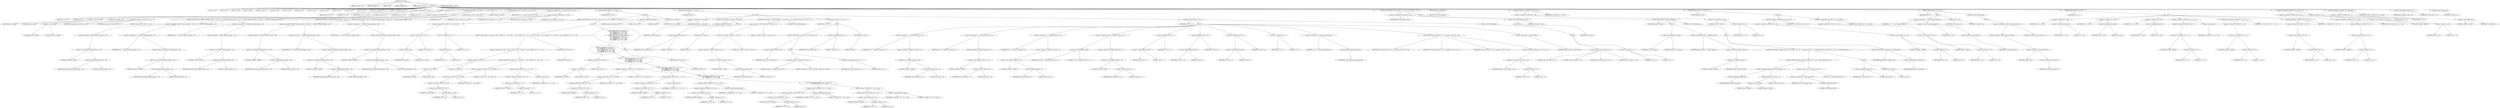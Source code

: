 digraph cache_insert {  
"1000115" [label = "(METHOD,cache_insert)" ]
"1000116" [label = "(PARAM,const char *a1)" ]
"1000117" [label = "(PARAM,_DWORD *a2)" ]
"1000118" [label = "(PARAM,int a3)" ]
"1000119" [label = "(PARAM,unsigned int a4)" ]
"1000120" [label = "(PARAM,unsigned __int16 a5)" ]
"1000121" [label = "(BLOCK,,)" ]
"1000122" [label = "(LOCAL,v7: int)" ]
"1000123" [label = "(LOCAL,v8: int)" ]
"1000124" [label = "(LOCAL,v9: int)" ]
"1000125" [label = "(LOCAL,v10: int)" ]
"1000126" [label = "(LOCAL,v11: char *)" ]
"1000127" [label = "(LOCAL,v12: int)" ]
"1000128" [label = "(LOCAL,v13: int)" ]
"1000129" [label = "(LOCAL,v14: int)" ]
"1000130" [label = "(LOCAL,v20: int)" ]
"1000131" [label = "(LOCAL,v21: int)" ]
"1000132" [label = "(LOCAL,v22: int)" ]
"1000133" [label = "(LOCAL,v23: int)" ]
"1000134" [label = "(LOCAL,v24: int)" ]
"1000135" [label = "(LOCAL,v25: _DWORD [ 4 ])" ]
"1000136" [label = "(<operator>.assignment,v20 = 0)" ]
"1000137" [label = "(IDENTIFIER,v20,v20 = 0)" ]
"1000138" [label = "(LITERAL,0,v20 = 0)" ]
"1000139" [label = "(<operator>.assignment,v21 = a5 & 4)" ]
"1000140" [label = "(IDENTIFIER,v21,v21 = a5 & 4)" ]
"1000141" [label = "(<operator>.and,a5 & 4)" ]
"1000142" [label = "(IDENTIFIER,a5,a5 & 4)" ]
"1000143" [label = "(LITERAL,4,a5 & 4)" ]
"1000144" [label = "(<operator>.assignment,v22 = 0)" ]
"1000145" [label = "(IDENTIFIER,v22,v22 = 0)" ]
"1000146" [label = "(LITERAL,0,v22 = 0)" ]
"1000147" [label = "(CONTROL_STRUCTURE,if ( (a5 & 0x980) != 0 ),if ( (a5 & 0x980) != 0 ))" ]
"1000148" [label = "(<operator>.notEquals,(a5 & 0x980) != 0)" ]
"1000149" [label = "(<operator>.and,a5 & 0x980)" ]
"1000150" [label = "(IDENTIFIER,a5,a5 & 0x980)" ]
"1000151" [label = "(LITERAL,0x980,a5 & 0x980)" ]
"1000152" [label = "(LITERAL,0,(a5 & 0x980) != 0)" ]
"1000153" [label = "(BLOCK,,)" ]
"1000154" [label = "(log_query,log_query(a5 | 0x10000, a1, a2, 0))" ]
"1000155" [label = "(<operator>.or,a5 | 0x10000)" ]
"1000156" [label = "(IDENTIFIER,a5,a5 | 0x10000)" ]
"1000157" [label = "(LITERAL,0x10000,a5 | 0x10000)" ]
"1000158" [label = "(IDENTIFIER,a1,log_query(a5 | 0x10000, a1, a2, 0))" ]
"1000159" [label = "(IDENTIFIER,a2,log_query(a5 | 0x10000, a1, a2, 0))" ]
"1000160" [label = "(LITERAL,0,log_query(a5 | 0x10000, a1, a2, 0))" ]
"1000161" [label = "(CONTROL_STRUCTURE,if ( *(_DWORD *)(dnsmasq_daemon + 252) && a4 > *(_DWORD *)(dnsmasq_daemon + 252) ),if ( *(_DWORD *)(dnsmasq_daemon + 252) && a4 > *(_DWORD *)(dnsmasq_daemon + 252) ))" ]
"1000162" [label = "(<operator>.logicalAnd,*(_DWORD *)(dnsmasq_daemon + 252) && a4 > *(_DWORD *)(dnsmasq_daemon + 252))" ]
"1000163" [label = "(<operator>.indirection,*(_DWORD *)(dnsmasq_daemon + 252))" ]
"1000164" [label = "(<operator>.cast,(_DWORD *)(dnsmasq_daemon + 252))" ]
"1000165" [label = "(UNKNOWN,_DWORD *,_DWORD *)" ]
"1000166" [label = "(<operator>.addition,dnsmasq_daemon + 252)" ]
"1000167" [label = "(IDENTIFIER,dnsmasq_daemon,dnsmasq_daemon + 252)" ]
"1000168" [label = "(LITERAL,252,dnsmasq_daemon + 252)" ]
"1000169" [label = "(<operator>.greaterThan,a4 > *(_DWORD *)(dnsmasq_daemon + 252))" ]
"1000170" [label = "(IDENTIFIER,a4,a4 > *(_DWORD *)(dnsmasq_daemon + 252))" ]
"1000171" [label = "(<operator>.indirection,*(_DWORD *)(dnsmasq_daemon + 252))" ]
"1000172" [label = "(<operator>.cast,(_DWORD *)(dnsmasq_daemon + 252))" ]
"1000173" [label = "(UNKNOWN,_DWORD *,_DWORD *)" ]
"1000174" [label = "(<operator>.addition,dnsmasq_daemon + 252)" ]
"1000175" [label = "(IDENTIFIER,dnsmasq_daemon,dnsmasq_daemon + 252)" ]
"1000176" [label = "(LITERAL,252,dnsmasq_daemon + 252)" ]
"1000177" [label = "(<operator>.assignment,a4 = *(_DWORD *)(dnsmasq_daemon + 252))" ]
"1000178" [label = "(IDENTIFIER,a4,a4 = *(_DWORD *)(dnsmasq_daemon + 252))" ]
"1000179" [label = "(<operator>.indirection,*(_DWORD *)(dnsmasq_daemon + 252))" ]
"1000180" [label = "(<operator>.cast,(_DWORD *)(dnsmasq_daemon + 252))" ]
"1000181" [label = "(UNKNOWN,_DWORD *,_DWORD *)" ]
"1000182" [label = "(<operator>.addition,dnsmasq_daemon + 252)" ]
"1000183" [label = "(IDENTIFIER,dnsmasq_daemon,dnsmasq_daemon + 252)" ]
"1000184" [label = "(LITERAL,252,dnsmasq_daemon + 252)" ]
"1000185" [label = "(CONTROL_STRUCTURE,if ( *(_DWORD *)(dnsmasq_daemon + 248) && a4 < *(_DWORD *)(dnsmasq_daemon + 248) ),if ( *(_DWORD *)(dnsmasq_daemon + 248) && a4 < *(_DWORD *)(dnsmasq_daemon + 248) ))" ]
"1000186" [label = "(<operator>.logicalAnd,*(_DWORD *)(dnsmasq_daemon + 248) && a4 < *(_DWORD *)(dnsmasq_daemon + 248))" ]
"1000187" [label = "(<operator>.indirection,*(_DWORD *)(dnsmasq_daemon + 248))" ]
"1000188" [label = "(<operator>.cast,(_DWORD *)(dnsmasq_daemon + 248))" ]
"1000189" [label = "(UNKNOWN,_DWORD *,_DWORD *)" ]
"1000190" [label = "(<operator>.addition,dnsmasq_daemon + 248)" ]
"1000191" [label = "(IDENTIFIER,dnsmasq_daemon,dnsmasq_daemon + 248)" ]
"1000192" [label = "(LITERAL,248,dnsmasq_daemon + 248)" ]
"1000193" [label = "(<operator>.lessThan,a4 < *(_DWORD *)(dnsmasq_daemon + 248))" ]
"1000194" [label = "(IDENTIFIER,a4,a4 < *(_DWORD *)(dnsmasq_daemon + 248))" ]
"1000195" [label = "(<operator>.indirection,*(_DWORD *)(dnsmasq_daemon + 248))" ]
"1000196" [label = "(<operator>.cast,(_DWORD *)(dnsmasq_daemon + 248))" ]
"1000197" [label = "(UNKNOWN,_DWORD *,_DWORD *)" ]
"1000198" [label = "(<operator>.addition,dnsmasq_daemon + 248)" ]
"1000199" [label = "(IDENTIFIER,dnsmasq_daemon,dnsmasq_daemon + 248)" ]
"1000200" [label = "(LITERAL,248,dnsmasq_daemon + 248)" ]
"1000201" [label = "(<operator>.assignment,a4 = *(_DWORD *)(dnsmasq_daemon + 248))" ]
"1000202" [label = "(IDENTIFIER,a4,a4 = *(_DWORD *)(dnsmasq_daemon + 248))" ]
"1000203" [label = "(<operator>.indirection,*(_DWORD *)(dnsmasq_daemon + 248))" ]
"1000204" [label = "(<operator>.cast,(_DWORD *)(dnsmasq_daemon + 248))" ]
"1000205" [label = "(UNKNOWN,_DWORD *,_DWORD *)" ]
"1000206" [label = "(<operator>.addition,dnsmasq_daemon + 248)" ]
"1000207" [label = "(IDENTIFIER,dnsmasq_daemon,dnsmasq_daemon + 248)" ]
"1000208" [label = "(LITERAL,248,dnsmasq_daemon + 248)" ]
"1000209" [label = "(CONTROL_STRUCTURE,if ( insert_error ),if ( insert_error ))" ]
"1000210" [label = "(IDENTIFIER,insert_error,if ( insert_error ))" ]
"1000211" [label = "(RETURN,return 0;,return 0;)" ]
"1000212" [label = "(LITERAL,0,return 0;)" ]
"1000213" [label = "(<operator>.assignment,v23 = cache_scan_free(a1, a2, a3, a5))" ]
"1000214" [label = "(IDENTIFIER,v23,v23 = cache_scan_free(a1, a2, a3, a5))" ]
"1000215" [label = "(cache_scan_free,cache_scan_free(a1, a2, a3, a5))" ]
"1000216" [label = "(IDENTIFIER,a1,cache_scan_free(a1, a2, a3, a5))" ]
"1000217" [label = "(IDENTIFIER,a2,cache_scan_free(a1, a2, a3, a5))" ]
"1000218" [label = "(IDENTIFIER,a3,cache_scan_free(a1, a2, a3, a5))" ]
"1000219" [label = "(IDENTIFIER,a5,cache_scan_free(a1, a2, a3, a5))" ]
"1000220" [label = "(CONTROL_STRUCTURE,if ( v23 ),if ( v23 ))" ]
"1000221" [label = "(IDENTIFIER,v23,if ( v23 ))" ]
"1000222" [label = "(BLOCK,,)" ]
"1000223" [label = "(CONTROL_STRUCTURE,if ( (a5 & 0x180) != 0 && (a5 & 8) != 0 ),if ( (a5 & 0x180) != 0 && (a5 & 8) != 0 ))" ]
"1000224" [label = "(<operator>.logicalAnd,(a5 & 0x180) != 0 && (a5 & 8) != 0)" ]
"1000225" [label = "(<operator>.notEquals,(a5 & 0x180) != 0)" ]
"1000226" [label = "(<operator>.and,a5 & 0x180)" ]
"1000227" [label = "(IDENTIFIER,a5,a5 & 0x180)" ]
"1000228" [label = "(LITERAL,0x180,a5 & 0x180)" ]
"1000229" [label = "(LITERAL,0,(a5 & 0x180) != 0)" ]
"1000230" [label = "(<operator>.notEquals,(a5 & 8) != 0)" ]
"1000231" [label = "(<operator>.and,a5 & 8)" ]
"1000232" [label = "(IDENTIFIER,a5,a5 & 8)" ]
"1000233" [label = "(LITERAL,8,a5 & 8)" ]
"1000234" [label = "(LITERAL,0,(a5 & 8) != 0)" ]
"1000235" [label = "(BLOCK,,)" ]
"1000236" [label = "(CONTROL_STRUCTURE,if ( (a5 & 0x80) != 0 && (*(_WORD *)(v23 + 36) & 0x80) != 0 && *(_DWORD *)(v23 + 12) == *a2 ),if ( (a5 & 0x80) != 0 && (*(_WORD *)(v23 + 36) & 0x80) != 0 && *(_DWORD *)(v23 + 12) == *a2 ))" ]
"1000237" [label = "(<operator>.logicalAnd,(a5 & 0x80) != 0 && (*(_WORD *)(v23 + 36) & 0x80) != 0 && *(_DWORD *)(v23 + 12) == *a2)" ]
"1000238" [label = "(<operator>.notEquals,(a5 & 0x80) != 0)" ]
"1000239" [label = "(<operator>.and,a5 & 0x80)" ]
"1000240" [label = "(IDENTIFIER,a5,a5 & 0x80)" ]
"1000241" [label = "(LITERAL,0x80,a5 & 0x80)" ]
"1000242" [label = "(LITERAL,0,(a5 & 0x80) != 0)" ]
"1000243" [label = "(<operator>.logicalAnd,(*(_WORD *)(v23 + 36) & 0x80) != 0 && *(_DWORD *)(v23 + 12) == *a2)" ]
"1000244" [label = "(<operator>.notEquals,(*(_WORD *)(v23 + 36) & 0x80) != 0)" ]
"1000245" [label = "(<operator>.and,*(_WORD *)(v23 + 36) & 0x80)" ]
"1000246" [label = "(<operator>.indirection,*(_WORD *)(v23 + 36))" ]
"1000247" [label = "(<operator>.cast,(_WORD *)(v23 + 36))" ]
"1000248" [label = "(UNKNOWN,_WORD *,_WORD *)" ]
"1000249" [label = "(<operator>.addition,v23 + 36)" ]
"1000250" [label = "(IDENTIFIER,v23,v23 + 36)" ]
"1000251" [label = "(LITERAL,36,v23 + 36)" ]
"1000252" [label = "(LITERAL,0x80,*(_WORD *)(v23 + 36) & 0x80)" ]
"1000253" [label = "(LITERAL,0,(*(_WORD *)(v23 + 36) & 0x80) != 0)" ]
"1000254" [label = "(<operator>.equals,*(_DWORD *)(v23 + 12) == *a2)" ]
"1000255" [label = "(<operator>.indirection,*(_DWORD *)(v23 + 12))" ]
"1000256" [label = "(<operator>.cast,(_DWORD *)(v23 + 12))" ]
"1000257" [label = "(UNKNOWN,_DWORD *,_DWORD *)" ]
"1000258" [label = "(<operator>.addition,v23 + 12)" ]
"1000259" [label = "(IDENTIFIER,v23,v23 + 12)" ]
"1000260" [label = "(LITERAL,12,v23 + 12)" ]
"1000261" [label = "(<operator>.indirection,*a2)" ]
"1000262" [label = "(IDENTIFIER,a2,*(_DWORD *)(v23 + 12) == *a2)" ]
"1000263" [label = "(RETURN,return v23;,return v23;)" ]
"1000264" [label = "(IDENTIFIER,v23,return v23;)" ]
"1000265" [label = "(CONTROL_STRUCTURE,if ( (a5 & 0x100) != 0\n        && (*(_WORD *)(v23 + 36) & 0x100) != 0\n        && *(_DWORD *)(v23 + 12) == *a2\n        && *(_DWORD *)(v23 + 16) == a2[1]\n        && *(_DWORD *)(v23 + 20) == a2[2]\n        && *(_DWORD *)(v23 + 24) == a2[3] ),if ( (a5 & 0x100) != 0\n        && (*(_WORD *)(v23 + 36) & 0x100) != 0\n        && *(_DWORD *)(v23 + 12) == *a2\n        && *(_DWORD *)(v23 + 16) == a2[1]\n        && *(_DWORD *)(v23 + 20) == a2[2]\n        && *(_DWORD *)(v23 + 24) == a2[3] ))" ]
"1000266" [label = "(<operator>.logicalAnd,(a5 & 0x100) != 0\n        && (*(_WORD *)(v23 + 36) & 0x100) != 0\n        && *(_DWORD *)(v23 + 12) == *a2\n        && *(_DWORD *)(v23 + 16) == a2[1]\n        && *(_DWORD *)(v23 + 20) == a2[2]\n        && *(_DWORD *)(v23 + 24) == a2[3])" ]
"1000267" [label = "(<operator>.notEquals,(a5 & 0x100) != 0)" ]
"1000268" [label = "(<operator>.and,a5 & 0x100)" ]
"1000269" [label = "(IDENTIFIER,a5,a5 & 0x100)" ]
"1000270" [label = "(LITERAL,0x100,a5 & 0x100)" ]
"1000271" [label = "(LITERAL,0,(a5 & 0x100) != 0)" ]
"1000272" [label = "(<operator>.logicalAnd,(*(_WORD *)(v23 + 36) & 0x100) != 0\n        && *(_DWORD *)(v23 + 12) == *a2\n        && *(_DWORD *)(v23 + 16) == a2[1]\n        && *(_DWORD *)(v23 + 20) == a2[2]\n        && *(_DWORD *)(v23 + 24) == a2[3])" ]
"1000273" [label = "(<operator>.notEquals,(*(_WORD *)(v23 + 36) & 0x100) != 0)" ]
"1000274" [label = "(<operator>.and,*(_WORD *)(v23 + 36) & 0x100)" ]
"1000275" [label = "(<operator>.indirection,*(_WORD *)(v23 + 36))" ]
"1000276" [label = "(<operator>.cast,(_WORD *)(v23 + 36))" ]
"1000277" [label = "(UNKNOWN,_WORD *,_WORD *)" ]
"1000278" [label = "(<operator>.addition,v23 + 36)" ]
"1000279" [label = "(IDENTIFIER,v23,v23 + 36)" ]
"1000280" [label = "(LITERAL,36,v23 + 36)" ]
"1000281" [label = "(LITERAL,0x100,*(_WORD *)(v23 + 36) & 0x100)" ]
"1000282" [label = "(LITERAL,0,(*(_WORD *)(v23 + 36) & 0x100) != 0)" ]
"1000283" [label = "(<operator>.logicalAnd,*(_DWORD *)(v23 + 12) == *a2\n        && *(_DWORD *)(v23 + 16) == a2[1]\n        && *(_DWORD *)(v23 + 20) == a2[2]\n        && *(_DWORD *)(v23 + 24) == a2[3])" ]
"1000284" [label = "(<operator>.equals,*(_DWORD *)(v23 + 12) == *a2)" ]
"1000285" [label = "(<operator>.indirection,*(_DWORD *)(v23 + 12))" ]
"1000286" [label = "(<operator>.cast,(_DWORD *)(v23 + 12))" ]
"1000287" [label = "(UNKNOWN,_DWORD *,_DWORD *)" ]
"1000288" [label = "(<operator>.addition,v23 + 12)" ]
"1000289" [label = "(IDENTIFIER,v23,v23 + 12)" ]
"1000290" [label = "(LITERAL,12,v23 + 12)" ]
"1000291" [label = "(<operator>.indirection,*a2)" ]
"1000292" [label = "(IDENTIFIER,a2,*(_DWORD *)(v23 + 12) == *a2)" ]
"1000293" [label = "(<operator>.logicalAnd,*(_DWORD *)(v23 + 16) == a2[1]\n        && *(_DWORD *)(v23 + 20) == a2[2]\n        && *(_DWORD *)(v23 + 24) == a2[3])" ]
"1000294" [label = "(<operator>.equals,*(_DWORD *)(v23 + 16) == a2[1])" ]
"1000295" [label = "(<operator>.indirection,*(_DWORD *)(v23 + 16))" ]
"1000296" [label = "(<operator>.cast,(_DWORD *)(v23 + 16))" ]
"1000297" [label = "(UNKNOWN,_DWORD *,_DWORD *)" ]
"1000298" [label = "(<operator>.addition,v23 + 16)" ]
"1000299" [label = "(IDENTIFIER,v23,v23 + 16)" ]
"1000300" [label = "(LITERAL,16,v23 + 16)" ]
"1000301" [label = "(<operator>.indirectIndexAccess,a2[1])" ]
"1000302" [label = "(IDENTIFIER,a2,*(_DWORD *)(v23 + 16) == a2[1])" ]
"1000303" [label = "(LITERAL,1,*(_DWORD *)(v23 + 16) == a2[1])" ]
"1000304" [label = "(<operator>.logicalAnd,*(_DWORD *)(v23 + 20) == a2[2]\n        && *(_DWORD *)(v23 + 24) == a2[3])" ]
"1000305" [label = "(<operator>.equals,*(_DWORD *)(v23 + 20) == a2[2])" ]
"1000306" [label = "(<operator>.indirection,*(_DWORD *)(v23 + 20))" ]
"1000307" [label = "(<operator>.cast,(_DWORD *)(v23 + 20))" ]
"1000308" [label = "(UNKNOWN,_DWORD *,_DWORD *)" ]
"1000309" [label = "(<operator>.addition,v23 + 20)" ]
"1000310" [label = "(IDENTIFIER,v23,v23 + 20)" ]
"1000311" [label = "(LITERAL,20,v23 + 20)" ]
"1000312" [label = "(<operator>.indirectIndexAccess,a2[2])" ]
"1000313" [label = "(IDENTIFIER,a2,*(_DWORD *)(v23 + 20) == a2[2])" ]
"1000314" [label = "(LITERAL,2,*(_DWORD *)(v23 + 20) == a2[2])" ]
"1000315" [label = "(<operator>.equals,*(_DWORD *)(v23 + 24) == a2[3])" ]
"1000316" [label = "(<operator>.indirection,*(_DWORD *)(v23 + 24))" ]
"1000317" [label = "(<operator>.cast,(_DWORD *)(v23 + 24))" ]
"1000318" [label = "(UNKNOWN,_DWORD *,_DWORD *)" ]
"1000319" [label = "(<operator>.addition,v23 + 24)" ]
"1000320" [label = "(IDENTIFIER,v23,v23 + 24)" ]
"1000321" [label = "(LITERAL,24,v23 + 24)" ]
"1000322" [label = "(<operator>.indirectIndexAccess,a2[3])" ]
"1000323" [label = "(IDENTIFIER,a2,*(_DWORD *)(v23 + 24) == a2[3])" ]
"1000324" [label = "(LITERAL,3,*(_DWORD *)(v23 + 24) == a2[3])" ]
"1000325" [label = "(BLOCK,,)" ]
"1000326" [label = "(RETURN,return v23;,return v23;)" ]
"1000327" [label = "(IDENTIFIER,v23,return v23;)" ]
"1000328" [label = "(<operator>.assignment,insert_error = 1)" ]
"1000329" [label = "(IDENTIFIER,insert_error,insert_error = 1)" ]
"1000330" [label = "(LITERAL,1,insert_error = 1)" ]
"1000331" [label = "(RETURN,return 0;,return 0;)" ]
"1000332" [label = "(LITERAL,0,return 0;)" ]
"1000333" [label = "(CONTROL_STRUCTURE,while ( 1 ),while ( 1 ))" ]
"1000334" [label = "(LITERAL,1,while ( 1 ))" ]
"1000335" [label = "(BLOCK,,)" ]
"1000336" [label = "(<operator>.assignment,v24 = cache_tail)" ]
"1000337" [label = "(IDENTIFIER,v24,v24 = cache_tail)" ]
"1000338" [label = "(IDENTIFIER,cache_tail,v24 = cache_tail)" ]
"1000339" [label = "(CONTROL_STRUCTURE,if ( !cache_tail ),if ( !cache_tail ))" ]
"1000340" [label = "(<operator>.logicalNot,!cache_tail)" ]
"1000341" [label = "(IDENTIFIER,cache_tail,!cache_tail)" ]
"1000342" [label = "(BLOCK,,)" ]
"1000343" [label = "(<operator>.assignment,insert_error = 1)" ]
"1000344" [label = "(IDENTIFIER,insert_error,insert_error = 1)" ]
"1000345" [label = "(LITERAL,1,insert_error = 1)" ]
"1000346" [label = "(RETURN,return 0;,return 0;)" ]
"1000347" [label = "(LITERAL,0,return 0;)" ]
"1000348" [label = "(CONTROL_STRUCTURE,if ( (*(_WORD *)(cache_tail + 36) & 0xC) == 0 ),if ( (*(_WORD *)(cache_tail + 36) & 0xC) == 0 ))" ]
"1000349" [label = "(<operator>.equals,(*(_WORD *)(cache_tail + 36) & 0xC) == 0)" ]
"1000350" [label = "(<operator>.and,*(_WORD *)(cache_tail + 36) & 0xC)" ]
"1000351" [label = "(<operator>.indirection,*(_WORD *)(cache_tail + 36))" ]
"1000352" [label = "(<operator>.cast,(_WORD *)(cache_tail + 36))" ]
"1000353" [label = "(UNKNOWN,_WORD *,_WORD *)" ]
"1000354" [label = "(<operator>.addition,cache_tail + 36)" ]
"1000355" [label = "(IDENTIFIER,cache_tail,cache_tail + 36)" ]
"1000356" [label = "(LITERAL,36,cache_tail + 36)" ]
"1000357" [label = "(LITERAL,0xC,*(_WORD *)(cache_tail + 36) & 0xC)" ]
"1000358" [label = "(LITERAL,0,(*(_WORD *)(cache_tail + 36) & 0xC) == 0)" ]
"1000359" [label = "(CONTROL_STRUCTURE,break;,break;)" ]
"1000360" [label = "(CONTROL_STRUCTURE,if ( v22 ),if ( v22 ))" ]
"1000361" [label = "(IDENTIFIER,v22,if ( v22 ))" ]
"1000362" [label = "(BLOCK,,)" ]
"1000363" [label = "(CONTROL_STRUCTURE,if ( !warned_11473 ),if ( !warned_11473 ))" ]
"1000364" [label = "(<operator>.logicalNot,!warned_11473)" ]
"1000365" [label = "(IDENTIFIER,warned_11473,!warned_11473)" ]
"1000366" [label = "(BLOCK,,)" ]
"1000367" [label = "(my_syslog,my_syslog(3, \"Internal error in cache.\"))" ]
"1000368" [label = "(LITERAL,3,my_syslog(3, \"Internal error in cache.\"))" ]
"1000369" [label = "(LITERAL,\"Internal error in cache.\",my_syslog(3, \"Internal error in cache.\"))" ]
"1000370" [label = "(<operator>.assignment,warned_11473 = 1)" ]
"1000371" [label = "(IDENTIFIER,warned_11473,warned_11473 = 1)" ]
"1000372" [label = "(LITERAL,1,warned_11473 = 1)" ]
"1000373" [label = "(<operator>.assignment,insert_error = 1)" ]
"1000374" [label = "(IDENTIFIER,insert_error,insert_error = 1)" ]
"1000375" [label = "(LITERAL,1,insert_error = 1)" ]
"1000376" [label = "(RETURN,return 0;,return 0;)" ]
"1000377" [label = "(LITERAL,0,return 0;)" ]
"1000378" [label = "(CONTROL_STRUCTURE,if ( v21 ),if ( v21 ))" ]
"1000379" [label = "(IDENTIFIER,v21,if ( v21 ))" ]
"1000380" [label = "(BLOCK,,)" ]
"1000381" [label = "(<operator>.assignment,v7 = *(_DWORD *)(cache_tail + 16))" ]
"1000382" [label = "(IDENTIFIER,v7,v7 = *(_DWORD *)(cache_tail + 16))" ]
"1000383" [label = "(<operator>.indirection,*(_DWORD *)(cache_tail + 16))" ]
"1000384" [label = "(<operator>.cast,(_DWORD *)(cache_tail + 16))" ]
"1000385" [label = "(UNKNOWN,_DWORD *,_DWORD *)" ]
"1000386" [label = "(<operator>.addition,cache_tail + 16)" ]
"1000387" [label = "(IDENTIFIER,cache_tail,cache_tail + 16)" ]
"1000388" [label = "(LITERAL,16,cache_tail + 16)" ]
"1000389" [label = "(<operator>.assignment,v8 = *(_DWORD *)(cache_tail + 20))" ]
"1000390" [label = "(IDENTIFIER,v8,v8 = *(_DWORD *)(cache_tail + 20))" ]
"1000391" [label = "(<operator>.indirection,*(_DWORD *)(cache_tail + 20))" ]
"1000392" [label = "(<operator>.cast,(_DWORD *)(cache_tail + 20))" ]
"1000393" [label = "(UNKNOWN,_DWORD *,_DWORD *)" ]
"1000394" [label = "(<operator>.addition,cache_tail + 20)" ]
"1000395" [label = "(IDENTIFIER,cache_tail,cache_tail + 20)" ]
"1000396" [label = "(LITERAL,20,cache_tail + 20)" ]
"1000397" [label = "(<operator>.assignment,v9 = *(_DWORD *)(cache_tail + 24))" ]
"1000398" [label = "(IDENTIFIER,v9,v9 = *(_DWORD *)(cache_tail + 24))" ]
"1000399" [label = "(<operator>.indirection,*(_DWORD *)(cache_tail + 24))" ]
"1000400" [label = "(<operator>.cast,(_DWORD *)(cache_tail + 24))" ]
"1000401" [label = "(UNKNOWN,_DWORD *,_DWORD *)" ]
"1000402" [label = "(<operator>.addition,cache_tail + 24)" ]
"1000403" [label = "(IDENTIFIER,cache_tail,cache_tail + 24)" ]
"1000404" [label = "(LITERAL,24,cache_tail + 24)" ]
"1000405" [label = "(<operator>.assignment,v25[0] = *(_DWORD *)(cache_tail + 12))" ]
"1000406" [label = "(<operator>.indirectIndexAccess,v25[0])" ]
"1000407" [label = "(IDENTIFIER,v25,v25[0] = *(_DWORD *)(cache_tail + 12))" ]
"1000408" [label = "(LITERAL,0,v25[0] = *(_DWORD *)(cache_tail + 12))" ]
"1000409" [label = "(<operator>.indirection,*(_DWORD *)(cache_tail + 12))" ]
"1000410" [label = "(<operator>.cast,(_DWORD *)(cache_tail + 12))" ]
"1000411" [label = "(UNKNOWN,_DWORD *,_DWORD *)" ]
"1000412" [label = "(<operator>.addition,cache_tail + 12)" ]
"1000413" [label = "(IDENTIFIER,cache_tail,cache_tail + 12)" ]
"1000414" [label = "(LITERAL,12,cache_tail + 12)" ]
"1000415" [label = "(<operator>.assignment,v25[1] = v7)" ]
"1000416" [label = "(<operator>.indirectIndexAccess,v25[1])" ]
"1000417" [label = "(IDENTIFIER,v25,v25[1] = v7)" ]
"1000418" [label = "(LITERAL,1,v25[1] = v7)" ]
"1000419" [label = "(IDENTIFIER,v7,v25[1] = v7)" ]
"1000420" [label = "(<operator>.assignment,v25[2] = v8)" ]
"1000421" [label = "(<operator>.indirectIndexAccess,v25[2])" ]
"1000422" [label = "(IDENTIFIER,v25,v25[2] = v8)" ]
"1000423" [label = "(LITERAL,2,v25[2] = v8)" ]
"1000424" [label = "(IDENTIFIER,v8,v25[2] = v8)" ]
"1000425" [label = "(<operator>.assignment,v25[3] = v9)" ]
"1000426" [label = "(<operator>.indirectIndexAccess,v25[3])" ]
"1000427" [label = "(IDENTIFIER,v25,v25[3] = v9)" ]
"1000428" [label = "(LITERAL,3,v25[3] = v9)" ]
"1000429" [label = "(IDENTIFIER,v9,v25[3] = v9)" ]
"1000430" [label = "(<operator>.assignment,v22 = 1)" ]
"1000431" [label = "(IDENTIFIER,v22,v22 = 1)" ]
"1000432" [label = "(LITERAL,1,v22 = 1)" ]
"1000433" [label = "(<operator>.assignment,v10 = cache_get_name(cache_tail))" ]
"1000434" [label = "(IDENTIFIER,v10,v10 = cache_get_name(cache_tail))" ]
"1000435" [label = "(cache_get_name,cache_get_name(cache_tail))" ]
"1000436" [label = "(IDENTIFIER,cache_tail,cache_get_name(cache_tail))" ]
"1000437" [label = "(cache_scan_free,cache_scan_free(v10, v25, a3, *(unsigned __int16 *)(v24 + 36)))" ]
"1000438" [label = "(IDENTIFIER,v10,cache_scan_free(v10, v25, a3, *(unsigned __int16 *)(v24 + 36)))" ]
"1000439" [label = "(IDENTIFIER,v25,cache_scan_free(v10, v25, a3, *(unsigned __int16 *)(v24 + 36)))" ]
"1000440" [label = "(IDENTIFIER,a3,cache_scan_free(v10, v25, a3, *(unsigned __int16 *)(v24 + 36)))" ]
"1000441" [label = "(<operator>.indirection,*(unsigned __int16 *)(v24 + 36))" ]
"1000442" [label = "(<operator>.cast,(unsigned __int16 *)(v24 + 36))" ]
"1000443" [label = "(UNKNOWN,unsigned __int16 *,unsigned __int16 *)" ]
"1000444" [label = "(<operator>.addition,v24 + 36)" ]
"1000445" [label = "(IDENTIFIER,v24,v24 + 36)" ]
"1000446" [label = "(LITERAL,36,v24 + 36)" ]
"1000447" [label = "(<operator>.preIncrement,++cache_live_freed)" ]
"1000448" [label = "(IDENTIFIER,cache_live_freed,++cache_live_freed)" ]
"1000449" [label = "(CONTROL_STRUCTURE,else,else)" ]
"1000450" [label = "(BLOCK,,)" ]
"1000451" [label = "(cache_scan_free,cache_scan_free(0, 0, a3, 0))" ]
"1000452" [label = "(LITERAL,0,cache_scan_free(0, 0, a3, 0))" ]
"1000453" [label = "(LITERAL,0,cache_scan_free(0, 0, a3, 0))" ]
"1000454" [label = "(IDENTIFIER,a3,cache_scan_free(0, 0, a3, 0))" ]
"1000455" [label = "(LITERAL,0,cache_scan_free(0, 0, a3, 0))" ]
"1000456" [label = "(<operator>.assignment,v21 = 1)" ]
"1000457" [label = "(IDENTIFIER,v21,v21 = 1)" ]
"1000458" [label = "(LITERAL,1,v21 = 1)" ]
"1000459" [label = "(CONTROL_STRUCTURE,if ( a1 && strlen(a1) > 0x31 ),if ( a1 && strlen(a1) > 0x31 ))" ]
"1000460" [label = "(<operator>.logicalAnd,a1 && strlen(a1) > 0x31)" ]
"1000461" [label = "(IDENTIFIER,a1,a1 && strlen(a1) > 0x31)" ]
"1000462" [label = "(<operator>.greaterThan,strlen(a1) > 0x31)" ]
"1000463" [label = "(strlen,strlen(a1))" ]
"1000464" [label = "(IDENTIFIER,a1,strlen(a1))" ]
"1000465" [label = "(LITERAL,0x31,strlen(a1) > 0x31)" ]
"1000466" [label = "(BLOCK,,)" ]
"1000467" [label = "(CONTROL_STRUCTURE,if ( big_free ),if ( big_free ))" ]
"1000468" [label = "(IDENTIFIER,big_free,if ( big_free ))" ]
"1000469" [label = "(BLOCK,,)" ]
"1000470" [label = "(<operator>.assignment,v20 = big_free)" ]
"1000471" [label = "(IDENTIFIER,v20,v20 = big_free)" ]
"1000472" [label = "(IDENTIFIER,big_free,v20 = big_free)" ]
"1000473" [label = "(<operator>.assignment,big_free = *(_DWORD *)big_free)" ]
"1000474" [label = "(IDENTIFIER,big_free,big_free = *(_DWORD *)big_free)" ]
"1000475" [label = "(<operator>.indirection,*(_DWORD *)big_free)" ]
"1000476" [label = "(<operator>.cast,(_DWORD *)big_free)" ]
"1000477" [label = "(UNKNOWN,_DWORD *,_DWORD *)" ]
"1000478" [label = "(IDENTIFIER,big_free,(_DWORD *)big_free)" ]
"1000479" [label = "(CONTROL_STRUCTURE,else,else)" ]
"1000480" [label = "(BLOCK,,)" ]
"1000481" [label = "(CONTROL_STRUCTURE,if ( !bignames_left && (a5 & 0x5000) == 0 || (v20 = whine_malloc(1028)) == 0 ),if ( !bignames_left && (a5 & 0x5000) == 0 || (v20 = whine_malloc(1028)) == 0 ))" ]
"1000482" [label = "(<operator>.logicalOr,!bignames_left && (a5 & 0x5000) == 0 || (v20 = whine_malloc(1028)) == 0)" ]
"1000483" [label = "(<operator>.logicalAnd,!bignames_left && (a5 & 0x5000) == 0)" ]
"1000484" [label = "(<operator>.logicalNot,!bignames_left)" ]
"1000485" [label = "(IDENTIFIER,bignames_left,!bignames_left)" ]
"1000486" [label = "(<operator>.equals,(a5 & 0x5000) == 0)" ]
"1000487" [label = "(<operator>.and,a5 & 0x5000)" ]
"1000488" [label = "(IDENTIFIER,a5,a5 & 0x5000)" ]
"1000489" [label = "(LITERAL,0x5000,a5 & 0x5000)" ]
"1000490" [label = "(LITERAL,0,(a5 & 0x5000) == 0)" ]
"1000491" [label = "(<operator>.equals,(v20 = whine_malloc(1028)) == 0)" ]
"1000492" [label = "(<operator>.assignment,v20 = whine_malloc(1028))" ]
"1000493" [label = "(IDENTIFIER,v20,v20 = whine_malloc(1028))" ]
"1000494" [label = "(whine_malloc,whine_malloc(1028))" ]
"1000495" [label = "(LITERAL,1028,whine_malloc(1028))" ]
"1000496" [label = "(LITERAL,0,(v20 = whine_malloc(1028)) == 0)" ]
"1000497" [label = "(BLOCK,,)" ]
"1000498" [label = "(<operator>.assignment,insert_error = 1)" ]
"1000499" [label = "(IDENTIFIER,insert_error,insert_error = 1)" ]
"1000500" [label = "(LITERAL,1,insert_error = 1)" ]
"1000501" [label = "(RETURN,return 0;,return 0;)" ]
"1000502" [label = "(LITERAL,0,return 0;)" ]
"1000503" [label = "(CONTROL_STRUCTURE,if ( bignames_left ),if ( bignames_left ))" ]
"1000504" [label = "(IDENTIFIER,bignames_left,if ( bignames_left ))" ]
"1000505" [label = "(<operator>.preDecrement,--bignames_left)" ]
"1000506" [label = "(IDENTIFIER,bignames_left,--bignames_left)" ]
"1000507" [label = "(cache_unlink,cache_unlink(v24))" ]
"1000508" [label = "(IDENTIFIER,v24,cache_unlink(v24))" ]
"1000509" [label = "(<operator>.assignment,*(_WORD *)(v24 + 36) = a5)" ]
"1000510" [label = "(<operator>.indirection,*(_WORD *)(v24 + 36))" ]
"1000511" [label = "(<operator>.cast,(_WORD *)(v24 + 36))" ]
"1000512" [label = "(UNKNOWN,_WORD *,_WORD *)" ]
"1000513" [label = "(<operator>.addition,v24 + 36)" ]
"1000514" [label = "(IDENTIFIER,v24,v24 + 36)" ]
"1000515" [label = "(LITERAL,36,v24 + 36)" ]
"1000516" [label = "(IDENTIFIER,a5,*(_WORD *)(v24 + 36) = a5)" ]
"1000517" [label = "(CONTROL_STRUCTURE,if ( v20 ),if ( v20 ))" ]
"1000518" [label = "(IDENTIFIER,v20,if ( v20 ))" ]
"1000519" [label = "(BLOCK,,)" ]
"1000520" [label = "(<operator>.assignment,*(_DWORD *)(v24 + 40) = v20)" ]
"1000521" [label = "(<operator>.indirection,*(_DWORD *)(v24 + 40))" ]
"1000522" [label = "(<operator>.cast,(_DWORD *)(v24 + 40))" ]
"1000523" [label = "(UNKNOWN,_DWORD *,_DWORD *)" ]
"1000524" [label = "(<operator>.addition,v24 + 40)" ]
"1000525" [label = "(IDENTIFIER,v24,v24 + 40)" ]
"1000526" [label = "(LITERAL,40,v24 + 40)" ]
"1000527" [label = "(IDENTIFIER,v20,*(_DWORD *)(v24 + 40) = v20)" ]
"1000528" [label = "(<operators>.assignmentOr,*(_WORD *)(v24 + 36) |= 0x200u)" ]
"1000529" [label = "(<operator>.indirection,*(_WORD *)(v24 + 36))" ]
"1000530" [label = "(<operator>.cast,(_WORD *)(v24 + 36))" ]
"1000531" [label = "(UNKNOWN,_WORD *,_WORD *)" ]
"1000532" [label = "(<operator>.addition,v24 + 36)" ]
"1000533" [label = "(IDENTIFIER,v24,v24 + 36)" ]
"1000534" [label = "(LITERAL,36,v24 + 36)" ]
"1000535" [label = "(LITERAL,0x200u,*(_WORD *)(v24 + 36) |= 0x200u)" ]
"1000536" [label = "(CONTROL_STRUCTURE,if ( a1 ),if ( a1 ))" ]
"1000537" [label = "(IDENTIFIER,a1,if ( a1 ))" ]
"1000538" [label = "(BLOCK,,)" ]
"1000539" [label = "(<operator>.assignment,v11 = (char *)cache_get_name(v24))" ]
"1000540" [label = "(IDENTIFIER,v11,v11 = (char *)cache_get_name(v24))" ]
"1000541" [label = "(<operator>.cast,(char *)cache_get_name(v24))" ]
"1000542" [label = "(UNKNOWN,char *,char *)" ]
"1000543" [label = "(cache_get_name,cache_get_name(v24))" ]
"1000544" [label = "(IDENTIFIER,v24,cache_get_name(v24))" ]
"1000545" [label = "(strcpy,strcpy(v11, a1))" ]
"1000546" [label = "(IDENTIFIER,v11,strcpy(v11, a1))" ]
"1000547" [label = "(IDENTIFIER,a1,strcpy(v11, a1))" ]
"1000548" [label = "(CONTROL_STRUCTURE,else,else)" ]
"1000549" [label = "(BLOCK,,)" ]
"1000550" [label = "(<operator>.assignment,*(_BYTE *)cache_get_name(v24) = 0)" ]
"1000551" [label = "(<operator>.indirection,*(_BYTE *)cache_get_name(v24))" ]
"1000552" [label = "(<operator>.cast,(_BYTE *)cache_get_name(v24))" ]
"1000553" [label = "(UNKNOWN,_BYTE *,_BYTE *)" ]
"1000554" [label = "(cache_get_name,cache_get_name(v24))" ]
"1000555" [label = "(IDENTIFIER,v24,cache_get_name(v24))" ]
"1000556" [label = "(LITERAL,0,*(_BYTE *)cache_get_name(v24) = 0)" ]
"1000557" [label = "(CONTROL_STRUCTURE,if ( a2 ),if ( a2 ))" ]
"1000558" [label = "(IDENTIFIER,a2,if ( a2 ))" ]
"1000559" [label = "(BLOCK,,)" ]
"1000560" [label = "(<operator>.assignment,v12 = a2[1])" ]
"1000561" [label = "(IDENTIFIER,v12,v12 = a2[1])" ]
"1000562" [label = "(<operator>.indirectIndexAccess,a2[1])" ]
"1000563" [label = "(IDENTIFIER,a2,v12 = a2[1])" ]
"1000564" [label = "(LITERAL,1,v12 = a2[1])" ]
"1000565" [label = "(<operator>.assignment,v13 = a2[2])" ]
"1000566" [label = "(IDENTIFIER,v13,v13 = a2[2])" ]
"1000567" [label = "(<operator>.indirectIndexAccess,a2[2])" ]
"1000568" [label = "(IDENTIFIER,a2,v13 = a2[2])" ]
"1000569" [label = "(LITERAL,2,v13 = a2[2])" ]
"1000570" [label = "(<operator>.assignment,v14 = a2[3])" ]
"1000571" [label = "(IDENTIFIER,v14,v14 = a2[3])" ]
"1000572" [label = "(<operator>.indirectIndexAccess,a2[3])" ]
"1000573" [label = "(IDENTIFIER,a2,v14 = a2[3])" ]
"1000574" [label = "(LITERAL,3,v14 = a2[3])" ]
"1000575" [label = "(<operator>.assignment,*(_DWORD *)(v24 + 12) = *a2)" ]
"1000576" [label = "(<operator>.indirection,*(_DWORD *)(v24 + 12))" ]
"1000577" [label = "(<operator>.cast,(_DWORD *)(v24 + 12))" ]
"1000578" [label = "(UNKNOWN,_DWORD *,_DWORD *)" ]
"1000579" [label = "(<operator>.addition,v24 + 12)" ]
"1000580" [label = "(IDENTIFIER,v24,v24 + 12)" ]
"1000581" [label = "(LITERAL,12,v24 + 12)" ]
"1000582" [label = "(<operator>.indirection,*a2)" ]
"1000583" [label = "(IDENTIFIER,a2,*(_DWORD *)(v24 + 12) = *a2)" ]
"1000584" [label = "(<operator>.assignment,*(_DWORD *)(v24 + 16) = v12)" ]
"1000585" [label = "(<operator>.indirection,*(_DWORD *)(v24 + 16))" ]
"1000586" [label = "(<operator>.cast,(_DWORD *)(v24 + 16))" ]
"1000587" [label = "(UNKNOWN,_DWORD *,_DWORD *)" ]
"1000588" [label = "(<operator>.addition,v24 + 16)" ]
"1000589" [label = "(IDENTIFIER,v24,v24 + 16)" ]
"1000590" [label = "(LITERAL,16,v24 + 16)" ]
"1000591" [label = "(IDENTIFIER,v12,*(_DWORD *)(v24 + 16) = v12)" ]
"1000592" [label = "(<operator>.assignment,*(_DWORD *)(v24 + 20) = v13)" ]
"1000593" [label = "(<operator>.indirection,*(_DWORD *)(v24 + 20))" ]
"1000594" [label = "(<operator>.cast,(_DWORD *)(v24 + 20))" ]
"1000595" [label = "(UNKNOWN,_DWORD *,_DWORD *)" ]
"1000596" [label = "(<operator>.addition,v24 + 20)" ]
"1000597" [label = "(IDENTIFIER,v24,v24 + 20)" ]
"1000598" [label = "(LITERAL,20,v24 + 20)" ]
"1000599" [label = "(IDENTIFIER,v13,*(_DWORD *)(v24 + 20) = v13)" ]
"1000600" [label = "(<operator>.assignment,*(_DWORD *)(v24 + 24) = v14)" ]
"1000601" [label = "(<operator>.indirection,*(_DWORD *)(v24 + 24))" ]
"1000602" [label = "(<operator>.cast,(_DWORD *)(v24 + 24))" ]
"1000603" [label = "(UNKNOWN,_DWORD *,_DWORD *)" ]
"1000604" [label = "(<operator>.addition,v24 + 24)" ]
"1000605" [label = "(IDENTIFIER,v24,v24 + 24)" ]
"1000606" [label = "(LITERAL,24,v24 + 24)" ]
"1000607" [label = "(IDENTIFIER,v14,*(_DWORD *)(v24 + 24) = v14)" ]
"1000608" [label = "(<operator>.assignment,*(_DWORD *)(v24 + 28) = a4 + a3)" ]
"1000609" [label = "(<operator>.indirection,*(_DWORD *)(v24 + 28))" ]
"1000610" [label = "(<operator>.cast,(_DWORD *)(v24 + 28))" ]
"1000611" [label = "(UNKNOWN,_DWORD *,_DWORD *)" ]
"1000612" [label = "(<operator>.addition,v24 + 28)" ]
"1000613" [label = "(IDENTIFIER,v24,v24 + 28)" ]
"1000614" [label = "(LITERAL,28,v24 + 28)" ]
"1000615" [label = "(<operator>.addition,a4 + a3)" ]
"1000616" [label = "(IDENTIFIER,a4,a4 + a3)" ]
"1000617" [label = "(IDENTIFIER,a3,a4 + a3)" ]
"1000618" [label = "(<operator>.assignment,*(_DWORD *)v24 = new_chain)" ]
"1000619" [label = "(<operator>.indirection,*(_DWORD *)v24)" ]
"1000620" [label = "(<operator>.cast,(_DWORD *)v24)" ]
"1000621" [label = "(UNKNOWN,_DWORD *,_DWORD *)" ]
"1000622" [label = "(IDENTIFIER,v24,(_DWORD *)v24)" ]
"1000623" [label = "(IDENTIFIER,new_chain,*(_DWORD *)v24 = new_chain)" ]
"1000624" [label = "(<operator>.assignment,new_chain = v24)" ]
"1000625" [label = "(IDENTIFIER,new_chain,new_chain = v24)" ]
"1000626" [label = "(IDENTIFIER,v24,new_chain = v24)" ]
"1000627" [label = "(RETURN,return v24;,return v24;)" ]
"1000628" [label = "(IDENTIFIER,v24,return v24;)" ]
"1000629" [label = "(METHOD_RETURN,int __fastcall)" ]
  "1000115" -> "1000116" 
  "1000115" -> "1000117" 
  "1000115" -> "1000118" 
  "1000115" -> "1000119" 
  "1000115" -> "1000120" 
  "1000115" -> "1000121" 
  "1000115" -> "1000629" 
  "1000121" -> "1000122" 
  "1000121" -> "1000123" 
  "1000121" -> "1000124" 
  "1000121" -> "1000125" 
  "1000121" -> "1000126" 
  "1000121" -> "1000127" 
  "1000121" -> "1000128" 
  "1000121" -> "1000129" 
  "1000121" -> "1000130" 
  "1000121" -> "1000131" 
  "1000121" -> "1000132" 
  "1000121" -> "1000133" 
  "1000121" -> "1000134" 
  "1000121" -> "1000135" 
  "1000121" -> "1000136" 
  "1000121" -> "1000139" 
  "1000121" -> "1000144" 
  "1000121" -> "1000147" 
  "1000121" -> "1000209" 
  "1000121" -> "1000213" 
  "1000121" -> "1000220" 
  "1000121" -> "1000333" 
  "1000121" -> "1000459" 
  "1000121" -> "1000507" 
  "1000121" -> "1000509" 
  "1000121" -> "1000517" 
  "1000121" -> "1000536" 
  "1000121" -> "1000557" 
  "1000121" -> "1000608" 
  "1000121" -> "1000618" 
  "1000121" -> "1000624" 
  "1000121" -> "1000627" 
  "1000136" -> "1000137" 
  "1000136" -> "1000138" 
  "1000139" -> "1000140" 
  "1000139" -> "1000141" 
  "1000141" -> "1000142" 
  "1000141" -> "1000143" 
  "1000144" -> "1000145" 
  "1000144" -> "1000146" 
  "1000147" -> "1000148" 
  "1000147" -> "1000153" 
  "1000148" -> "1000149" 
  "1000148" -> "1000152" 
  "1000149" -> "1000150" 
  "1000149" -> "1000151" 
  "1000153" -> "1000154" 
  "1000153" -> "1000161" 
  "1000153" -> "1000185" 
  "1000154" -> "1000155" 
  "1000154" -> "1000158" 
  "1000154" -> "1000159" 
  "1000154" -> "1000160" 
  "1000155" -> "1000156" 
  "1000155" -> "1000157" 
  "1000161" -> "1000162" 
  "1000161" -> "1000177" 
  "1000162" -> "1000163" 
  "1000162" -> "1000169" 
  "1000163" -> "1000164" 
  "1000164" -> "1000165" 
  "1000164" -> "1000166" 
  "1000166" -> "1000167" 
  "1000166" -> "1000168" 
  "1000169" -> "1000170" 
  "1000169" -> "1000171" 
  "1000171" -> "1000172" 
  "1000172" -> "1000173" 
  "1000172" -> "1000174" 
  "1000174" -> "1000175" 
  "1000174" -> "1000176" 
  "1000177" -> "1000178" 
  "1000177" -> "1000179" 
  "1000179" -> "1000180" 
  "1000180" -> "1000181" 
  "1000180" -> "1000182" 
  "1000182" -> "1000183" 
  "1000182" -> "1000184" 
  "1000185" -> "1000186" 
  "1000185" -> "1000201" 
  "1000186" -> "1000187" 
  "1000186" -> "1000193" 
  "1000187" -> "1000188" 
  "1000188" -> "1000189" 
  "1000188" -> "1000190" 
  "1000190" -> "1000191" 
  "1000190" -> "1000192" 
  "1000193" -> "1000194" 
  "1000193" -> "1000195" 
  "1000195" -> "1000196" 
  "1000196" -> "1000197" 
  "1000196" -> "1000198" 
  "1000198" -> "1000199" 
  "1000198" -> "1000200" 
  "1000201" -> "1000202" 
  "1000201" -> "1000203" 
  "1000203" -> "1000204" 
  "1000204" -> "1000205" 
  "1000204" -> "1000206" 
  "1000206" -> "1000207" 
  "1000206" -> "1000208" 
  "1000209" -> "1000210" 
  "1000209" -> "1000211" 
  "1000211" -> "1000212" 
  "1000213" -> "1000214" 
  "1000213" -> "1000215" 
  "1000215" -> "1000216" 
  "1000215" -> "1000217" 
  "1000215" -> "1000218" 
  "1000215" -> "1000219" 
  "1000220" -> "1000221" 
  "1000220" -> "1000222" 
  "1000222" -> "1000223" 
  "1000222" -> "1000328" 
  "1000222" -> "1000331" 
  "1000223" -> "1000224" 
  "1000223" -> "1000235" 
  "1000224" -> "1000225" 
  "1000224" -> "1000230" 
  "1000225" -> "1000226" 
  "1000225" -> "1000229" 
  "1000226" -> "1000227" 
  "1000226" -> "1000228" 
  "1000230" -> "1000231" 
  "1000230" -> "1000234" 
  "1000231" -> "1000232" 
  "1000231" -> "1000233" 
  "1000235" -> "1000236" 
  "1000235" -> "1000265" 
  "1000236" -> "1000237" 
  "1000236" -> "1000263" 
  "1000237" -> "1000238" 
  "1000237" -> "1000243" 
  "1000238" -> "1000239" 
  "1000238" -> "1000242" 
  "1000239" -> "1000240" 
  "1000239" -> "1000241" 
  "1000243" -> "1000244" 
  "1000243" -> "1000254" 
  "1000244" -> "1000245" 
  "1000244" -> "1000253" 
  "1000245" -> "1000246" 
  "1000245" -> "1000252" 
  "1000246" -> "1000247" 
  "1000247" -> "1000248" 
  "1000247" -> "1000249" 
  "1000249" -> "1000250" 
  "1000249" -> "1000251" 
  "1000254" -> "1000255" 
  "1000254" -> "1000261" 
  "1000255" -> "1000256" 
  "1000256" -> "1000257" 
  "1000256" -> "1000258" 
  "1000258" -> "1000259" 
  "1000258" -> "1000260" 
  "1000261" -> "1000262" 
  "1000263" -> "1000264" 
  "1000265" -> "1000266" 
  "1000265" -> "1000325" 
  "1000266" -> "1000267" 
  "1000266" -> "1000272" 
  "1000267" -> "1000268" 
  "1000267" -> "1000271" 
  "1000268" -> "1000269" 
  "1000268" -> "1000270" 
  "1000272" -> "1000273" 
  "1000272" -> "1000283" 
  "1000273" -> "1000274" 
  "1000273" -> "1000282" 
  "1000274" -> "1000275" 
  "1000274" -> "1000281" 
  "1000275" -> "1000276" 
  "1000276" -> "1000277" 
  "1000276" -> "1000278" 
  "1000278" -> "1000279" 
  "1000278" -> "1000280" 
  "1000283" -> "1000284" 
  "1000283" -> "1000293" 
  "1000284" -> "1000285" 
  "1000284" -> "1000291" 
  "1000285" -> "1000286" 
  "1000286" -> "1000287" 
  "1000286" -> "1000288" 
  "1000288" -> "1000289" 
  "1000288" -> "1000290" 
  "1000291" -> "1000292" 
  "1000293" -> "1000294" 
  "1000293" -> "1000304" 
  "1000294" -> "1000295" 
  "1000294" -> "1000301" 
  "1000295" -> "1000296" 
  "1000296" -> "1000297" 
  "1000296" -> "1000298" 
  "1000298" -> "1000299" 
  "1000298" -> "1000300" 
  "1000301" -> "1000302" 
  "1000301" -> "1000303" 
  "1000304" -> "1000305" 
  "1000304" -> "1000315" 
  "1000305" -> "1000306" 
  "1000305" -> "1000312" 
  "1000306" -> "1000307" 
  "1000307" -> "1000308" 
  "1000307" -> "1000309" 
  "1000309" -> "1000310" 
  "1000309" -> "1000311" 
  "1000312" -> "1000313" 
  "1000312" -> "1000314" 
  "1000315" -> "1000316" 
  "1000315" -> "1000322" 
  "1000316" -> "1000317" 
  "1000317" -> "1000318" 
  "1000317" -> "1000319" 
  "1000319" -> "1000320" 
  "1000319" -> "1000321" 
  "1000322" -> "1000323" 
  "1000322" -> "1000324" 
  "1000325" -> "1000326" 
  "1000326" -> "1000327" 
  "1000328" -> "1000329" 
  "1000328" -> "1000330" 
  "1000331" -> "1000332" 
  "1000333" -> "1000334" 
  "1000333" -> "1000335" 
  "1000335" -> "1000336" 
  "1000335" -> "1000339" 
  "1000335" -> "1000348" 
  "1000335" -> "1000360" 
  "1000335" -> "1000378" 
  "1000336" -> "1000337" 
  "1000336" -> "1000338" 
  "1000339" -> "1000340" 
  "1000339" -> "1000342" 
  "1000340" -> "1000341" 
  "1000342" -> "1000343" 
  "1000342" -> "1000346" 
  "1000343" -> "1000344" 
  "1000343" -> "1000345" 
  "1000346" -> "1000347" 
  "1000348" -> "1000349" 
  "1000348" -> "1000359" 
  "1000349" -> "1000350" 
  "1000349" -> "1000358" 
  "1000350" -> "1000351" 
  "1000350" -> "1000357" 
  "1000351" -> "1000352" 
  "1000352" -> "1000353" 
  "1000352" -> "1000354" 
  "1000354" -> "1000355" 
  "1000354" -> "1000356" 
  "1000360" -> "1000361" 
  "1000360" -> "1000362" 
  "1000362" -> "1000363" 
  "1000362" -> "1000373" 
  "1000362" -> "1000376" 
  "1000363" -> "1000364" 
  "1000363" -> "1000366" 
  "1000364" -> "1000365" 
  "1000366" -> "1000367" 
  "1000366" -> "1000370" 
  "1000367" -> "1000368" 
  "1000367" -> "1000369" 
  "1000370" -> "1000371" 
  "1000370" -> "1000372" 
  "1000373" -> "1000374" 
  "1000373" -> "1000375" 
  "1000376" -> "1000377" 
  "1000378" -> "1000379" 
  "1000378" -> "1000380" 
  "1000378" -> "1000449" 
  "1000380" -> "1000381" 
  "1000380" -> "1000389" 
  "1000380" -> "1000397" 
  "1000380" -> "1000405" 
  "1000380" -> "1000415" 
  "1000380" -> "1000420" 
  "1000380" -> "1000425" 
  "1000380" -> "1000430" 
  "1000380" -> "1000433" 
  "1000380" -> "1000437" 
  "1000380" -> "1000447" 
  "1000381" -> "1000382" 
  "1000381" -> "1000383" 
  "1000383" -> "1000384" 
  "1000384" -> "1000385" 
  "1000384" -> "1000386" 
  "1000386" -> "1000387" 
  "1000386" -> "1000388" 
  "1000389" -> "1000390" 
  "1000389" -> "1000391" 
  "1000391" -> "1000392" 
  "1000392" -> "1000393" 
  "1000392" -> "1000394" 
  "1000394" -> "1000395" 
  "1000394" -> "1000396" 
  "1000397" -> "1000398" 
  "1000397" -> "1000399" 
  "1000399" -> "1000400" 
  "1000400" -> "1000401" 
  "1000400" -> "1000402" 
  "1000402" -> "1000403" 
  "1000402" -> "1000404" 
  "1000405" -> "1000406" 
  "1000405" -> "1000409" 
  "1000406" -> "1000407" 
  "1000406" -> "1000408" 
  "1000409" -> "1000410" 
  "1000410" -> "1000411" 
  "1000410" -> "1000412" 
  "1000412" -> "1000413" 
  "1000412" -> "1000414" 
  "1000415" -> "1000416" 
  "1000415" -> "1000419" 
  "1000416" -> "1000417" 
  "1000416" -> "1000418" 
  "1000420" -> "1000421" 
  "1000420" -> "1000424" 
  "1000421" -> "1000422" 
  "1000421" -> "1000423" 
  "1000425" -> "1000426" 
  "1000425" -> "1000429" 
  "1000426" -> "1000427" 
  "1000426" -> "1000428" 
  "1000430" -> "1000431" 
  "1000430" -> "1000432" 
  "1000433" -> "1000434" 
  "1000433" -> "1000435" 
  "1000435" -> "1000436" 
  "1000437" -> "1000438" 
  "1000437" -> "1000439" 
  "1000437" -> "1000440" 
  "1000437" -> "1000441" 
  "1000441" -> "1000442" 
  "1000442" -> "1000443" 
  "1000442" -> "1000444" 
  "1000444" -> "1000445" 
  "1000444" -> "1000446" 
  "1000447" -> "1000448" 
  "1000449" -> "1000450" 
  "1000450" -> "1000451" 
  "1000450" -> "1000456" 
  "1000451" -> "1000452" 
  "1000451" -> "1000453" 
  "1000451" -> "1000454" 
  "1000451" -> "1000455" 
  "1000456" -> "1000457" 
  "1000456" -> "1000458" 
  "1000459" -> "1000460" 
  "1000459" -> "1000466" 
  "1000460" -> "1000461" 
  "1000460" -> "1000462" 
  "1000462" -> "1000463" 
  "1000462" -> "1000465" 
  "1000463" -> "1000464" 
  "1000466" -> "1000467" 
  "1000467" -> "1000468" 
  "1000467" -> "1000469" 
  "1000467" -> "1000479" 
  "1000469" -> "1000470" 
  "1000469" -> "1000473" 
  "1000470" -> "1000471" 
  "1000470" -> "1000472" 
  "1000473" -> "1000474" 
  "1000473" -> "1000475" 
  "1000475" -> "1000476" 
  "1000476" -> "1000477" 
  "1000476" -> "1000478" 
  "1000479" -> "1000480" 
  "1000480" -> "1000481" 
  "1000480" -> "1000503" 
  "1000481" -> "1000482" 
  "1000481" -> "1000497" 
  "1000482" -> "1000483" 
  "1000482" -> "1000491" 
  "1000483" -> "1000484" 
  "1000483" -> "1000486" 
  "1000484" -> "1000485" 
  "1000486" -> "1000487" 
  "1000486" -> "1000490" 
  "1000487" -> "1000488" 
  "1000487" -> "1000489" 
  "1000491" -> "1000492" 
  "1000491" -> "1000496" 
  "1000492" -> "1000493" 
  "1000492" -> "1000494" 
  "1000494" -> "1000495" 
  "1000497" -> "1000498" 
  "1000497" -> "1000501" 
  "1000498" -> "1000499" 
  "1000498" -> "1000500" 
  "1000501" -> "1000502" 
  "1000503" -> "1000504" 
  "1000503" -> "1000505" 
  "1000505" -> "1000506" 
  "1000507" -> "1000508" 
  "1000509" -> "1000510" 
  "1000509" -> "1000516" 
  "1000510" -> "1000511" 
  "1000511" -> "1000512" 
  "1000511" -> "1000513" 
  "1000513" -> "1000514" 
  "1000513" -> "1000515" 
  "1000517" -> "1000518" 
  "1000517" -> "1000519" 
  "1000519" -> "1000520" 
  "1000519" -> "1000528" 
  "1000520" -> "1000521" 
  "1000520" -> "1000527" 
  "1000521" -> "1000522" 
  "1000522" -> "1000523" 
  "1000522" -> "1000524" 
  "1000524" -> "1000525" 
  "1000524" -> "1000526" 
  "1000528" -> "1000529" 
  "1000528" -> "1000535" 
  "1000529" -> "1000530" 
  "1000530" -> "1000531" 
  "1000530" -> "1000532" 
  "1000532" -> "1000533" 
  "1000532" -> "1000534" 
  "1000536" -> "1000537" 
  "1000536" -> "1000538" 
  "1000536" -> "1000548" 
  "1000538" -> "1000539" 
  "1000538" -> "1000545" 
  "1000539" -> "1000540" 
  "1000539" -> "1000541" 
  "1000541" -> "1000542" 
  "1000541" -> "1000543" 
  "1000543" -> "1000544" 
  "1000545" -> "1000546" 
  "1000545" -> "1000547" 
  "1000548" -> "1000549" 
  "1000549" -> "1000550" 
  "1000550" -> "1000551" 
  "1000550" -> "1000556" 
  "1000551" -> "1000552" 
  "1000552" -> "1000553" 
  "1000552" -> "1000554" 
  "1000554" -> "1000555" 
  "1000557" -> "1000558" 
  "1000557" -> "1000559" 
  "1000559" -> "1000560" 
  "1000559" -> "1000565" 
  "1000559" -> "1000570" 
  "1000559" -> "1000575" 
  "1000559" -> "1000584" 
  "1000559" -> "1000592" 
  "1000559" -> "1000600" 
  "1000560" -> "1000561" 
  "1000560" -> "1000562" 
  "1000562" -> "1000563" 
  "1000562" -> "1000564" 
  "1000565" -> "1000566" 
  "1000565" -> "1000567" 
  "1000567" -> "1000568" 
  "1000567" -> "1000569" 
  "1000570" -> "1000571" 
  "1000570" -> "1000572" 
  "1000572" -> "1000573" 
  "1000572" -> "1000574" 
  "1000575" -> "1000576" 
  "1000575" -> "1000582" 
  "1000576" -> "1000577" 
  "1000577" -> "1000578" 
  "1000577" -> "1000579" 
  "1000579" -> "1000580" 
  "1000579" -> "1000581" 
  "1000582" -> "1000583" 
  "1000584" -> "1000585" 
  "1000584" -> "1000591" 
  "1000585" -> "1000586" 
  "1000586" -> "1000587" 
  "1000586" -> "1000588" 
  "1000588" -> "1000589" 
  "1000588" -> "1000590" 
  "1000592" -> "1000593" 
  "1000592" -> "1000599" 
  "1000593" -> "1000594" 
  "1000594" -> "1000595" 
  "1000594" -> "1000596" 
  "1000596" -> "1000597" 
  "1000596" -> "1000598" 
  "1000600" -> "1000601" 
  "1000600" -> "1000607" 
  "1000601" -> "1000602" 
  "1000602" -> "1000603" 
  "1000602" -> "1000604" 
  "1000604" -> "1000605" 
  "1000604" -> "1000606" 
  "1000608" -> "1000609" 
  "1000608" -> "1000615" 
  "1000609" -> "1000610" 
  "1000610" -> "1000611" 
  "1000610" -> "1000612" 
  "1000612" -> "1000613" 
  "1000612" -> "1000614" 
  "1000615" -> "1000616" 
  "1000615" -> "1000617" 
  "1000618" -> "1000619" 
  "1000618" -> "1000623" 
  "1000619" -> "1000620" 
  "1000620" -> "1000621" 
  "1000620" -> "1000622" 
  "1000624" -> "1000625" 
  "1000624" -> "1000626" 
  "1000627" -> "1000628" 
}
